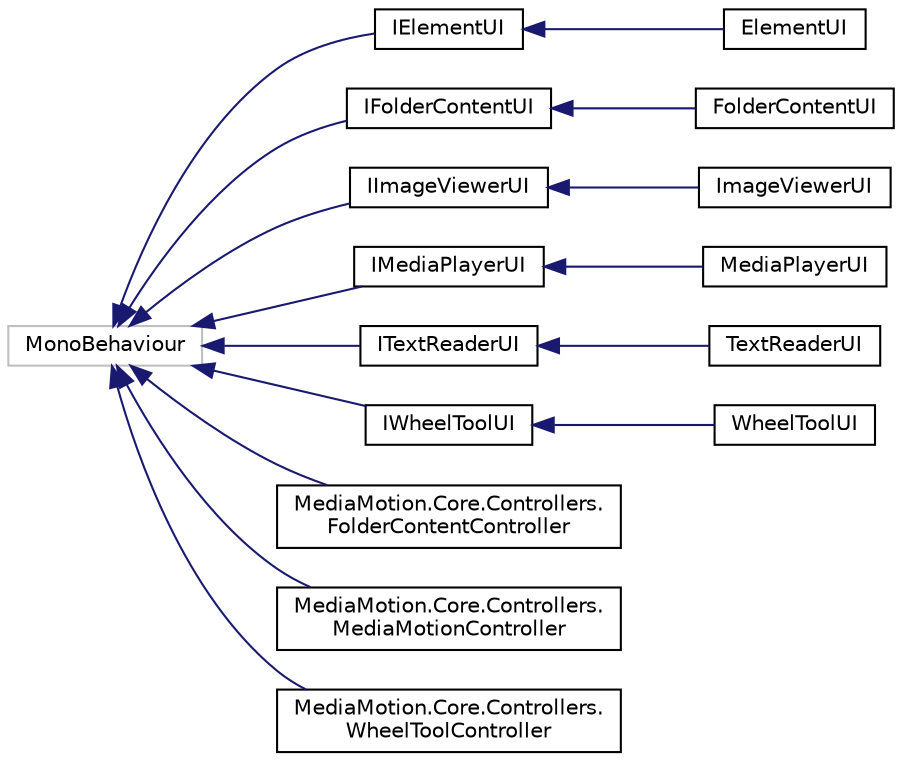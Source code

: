 digraph "Graphical Class Hierarchy"
{
  edge [fontname="Helvetica",fontsize="10",labelfontname="Helvetica",labelfontsize="10"];
  node [fontname="Helvetica",fontsize="10",shape=record];
  rankdir="LR";
  Node1 [label="MonoBehaviour",height=0.2,width=0.4,color="grey75", fillcolor="white", style="filled"];
  Node1 -> Node2 [dir="back",color="midnightblue",fontsize="10",style="solid",fontname="Helvetica"];
  Node2 [label="IElementUI",height=0.2,width=0.4,color="black", fillcolor="white", style="filled",URL="$interface_i_element_u_i.html"];
  Node2 -> Node3 [dir="back",color="midnightblue",fontsize="10",style="solid",fontname="Helvetica"];
  Node3 [label="ElementUI",height=0.2,width=0.4,color="black", fillcolor="white", style="filled",URL="$class_element_u_i.html"];
  Node1 -> Node4 [dir="back",color="midnightblue",fontsize="10",style="solid",fontname="Helvetica"];
  Node4 [label="IFolderContentUI",height=0.2,width=0.4,color="black", fillcolor="white", style="filled",URL="$interface_i_folder_content_u_i.html"];
  Node4 -> Node5 [dir="back",color="midnightblue",fontsize="10",style="solid",fontname="Helvetica"];
  Node5 [label="FolderContentUI",height=0.2,width=0.4,color="black", fillcolor="white", style="filled",URL="$class_folder_content_u_i.html"];
  Node1 -> Node6 [dir="back",color="midnightblue",fontsize="10",style="solid",fontname="Helvetica"];
  Node6 [label="IImageViewerUI",height=0.2,width=0.4,color="black", fillcolor="white", style="filled",URL="$interface_i_image_viewer_u_i.html"];
  Node6 -> Node7 [dir="back",color="midnightblue",fontsize="10",style="solid",fontname="Helvetica"];
  Node7 [label="ImageViewerUI",height=0.2,width=0.4,color="black", fillcolor="white", style="filled",URL="$class_image_viewer_u_i.html"];
  Node1 -> Node8 [dir="back",color="midnightblue",fontsize="10",style="solid",fontname="Helvetica"];
  Node8 [label="IMediaPlayerUI",height=0.2,width=0.4,color="black", fillcolor="white", style="filled",URL="$interface_i_media_player_u_i.html"];
  Node8 -> Node9 [dir="back",color="midnightblue",fontsize="10",style="solid",fontname="Helvetica"];
  Node9 [label="MediaPlayerUI",height=0.2,width=0.4,color="black", fillcolor="white", style="filled",URL="$class_media_player_u_i.html"];
  Node1 -> Node10 [dir="back",color="midnightblue",fontsize="10",style="solid",fontname="Helvetica"];
  Node10 [label="ITextReaderUI",height=0.2,width=0.4,color="black", fillcolor="white", style="filled",URL="$interface_i_text_reader_u_i.html"];
  Node10 -> Node11 [dir="back",color="midnightblue",fontsize="10",style="solid",fontname="Helvetica"];
  Node11 [label="TextReaderUI",height=0.2,width=0.4,color="black", fillcolor="white", style="filled",URL="$class_text_reader_u_i.html"];
  Node1 -> Node12 [dir="back",color="midnightblue",fontsize="10",style="solid",fontname="Helvetica"];
  Node12 [label="IWheelToolUI",height=0.2,width=0.4,color="black", fillcolor="white", style="filled",URL="$interface_i_wheel_tool_u_i.html"];
  Node12 -> Node13 [dir="back",color="midnightblue",fontsize="10",style="solid",fontname="Helvetica"];
  Node13 [label="WheelToolUI",height=0.2,width=0.4,color="black", fillcolor="white", style="filled",URL="$class_wheel_tool_u_i.html"];
  Node1 -> Node14 [dir="back",color="midnightblue",fontsize="10",style="solid",fontname="Helvetica"];
  Node14 [label="MediaMotion.Core.Controllers.\lFolderContentController",height=0.2,width=0.4,color="black", fillcolor="white", style="filled",URL="$class_media_motion_1_1_core_1_1_controllers_1_1_folder_content_controller.html"];
  Node1 -> Node15 [dir="back",color="midnightblue",fontsize="10",style="solid",fontname="Helvetica"];
  Node15 [label="MediaMotion.Core.Controllers.\lMediaMotionController",height=0.2,width=0.4,color="black", fillcolor="white", style="filled",URL="$class_media_motion_1_1_core_1_1_controllers_1_1_media_motion_controller.html"];
  Node1 -> Node16 [dir="back",color="midnightblue",fontsize="10",style="solid",fontname="Helvetica"];
  Node16 [label="MediaMotion.Core.Controllers.\lWheelToolController",height=0.2,width=0.4,color="black", fillcolor="white", style="filled",URL="$class_media_motion_1_1_core_1_1_controllers_1_1_wheel_tool_controller.html"];
}
